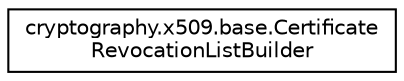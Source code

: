 digraph "Graphical Class Hierarchy"
{
 // LATEX_PDF_SIZE
  edge [fontname="Helvetica",fontsize="10",labelfontname="Helvetica",labelfontsize="10"];
  node [fontname="Helvetica",fontsize="10",shape=record];
  rankdir="LR";
  Node0 [label="cryptography.x509.base.Certificate\lRevocationListBuilder",height=0.2,width=0.4,color="black", fillcolor="white", style="filled",URL="$classcryptography_1_1x509_1_1base_1_1CertificateRevocationListBuilder.html",tooltip=" "];
}
